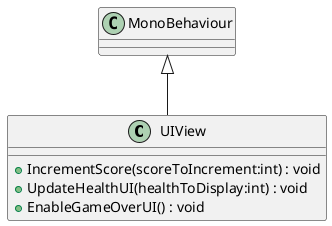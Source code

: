 @startuml
class UIView {
    + IncrementScore(scoreToIncrement:int) : void
    + UpdateHealthUI(healthToDisplay:int) : void
    + EnableGameOverUI() : void
}
MonoBehaviour <|-- UIView
@enduml
